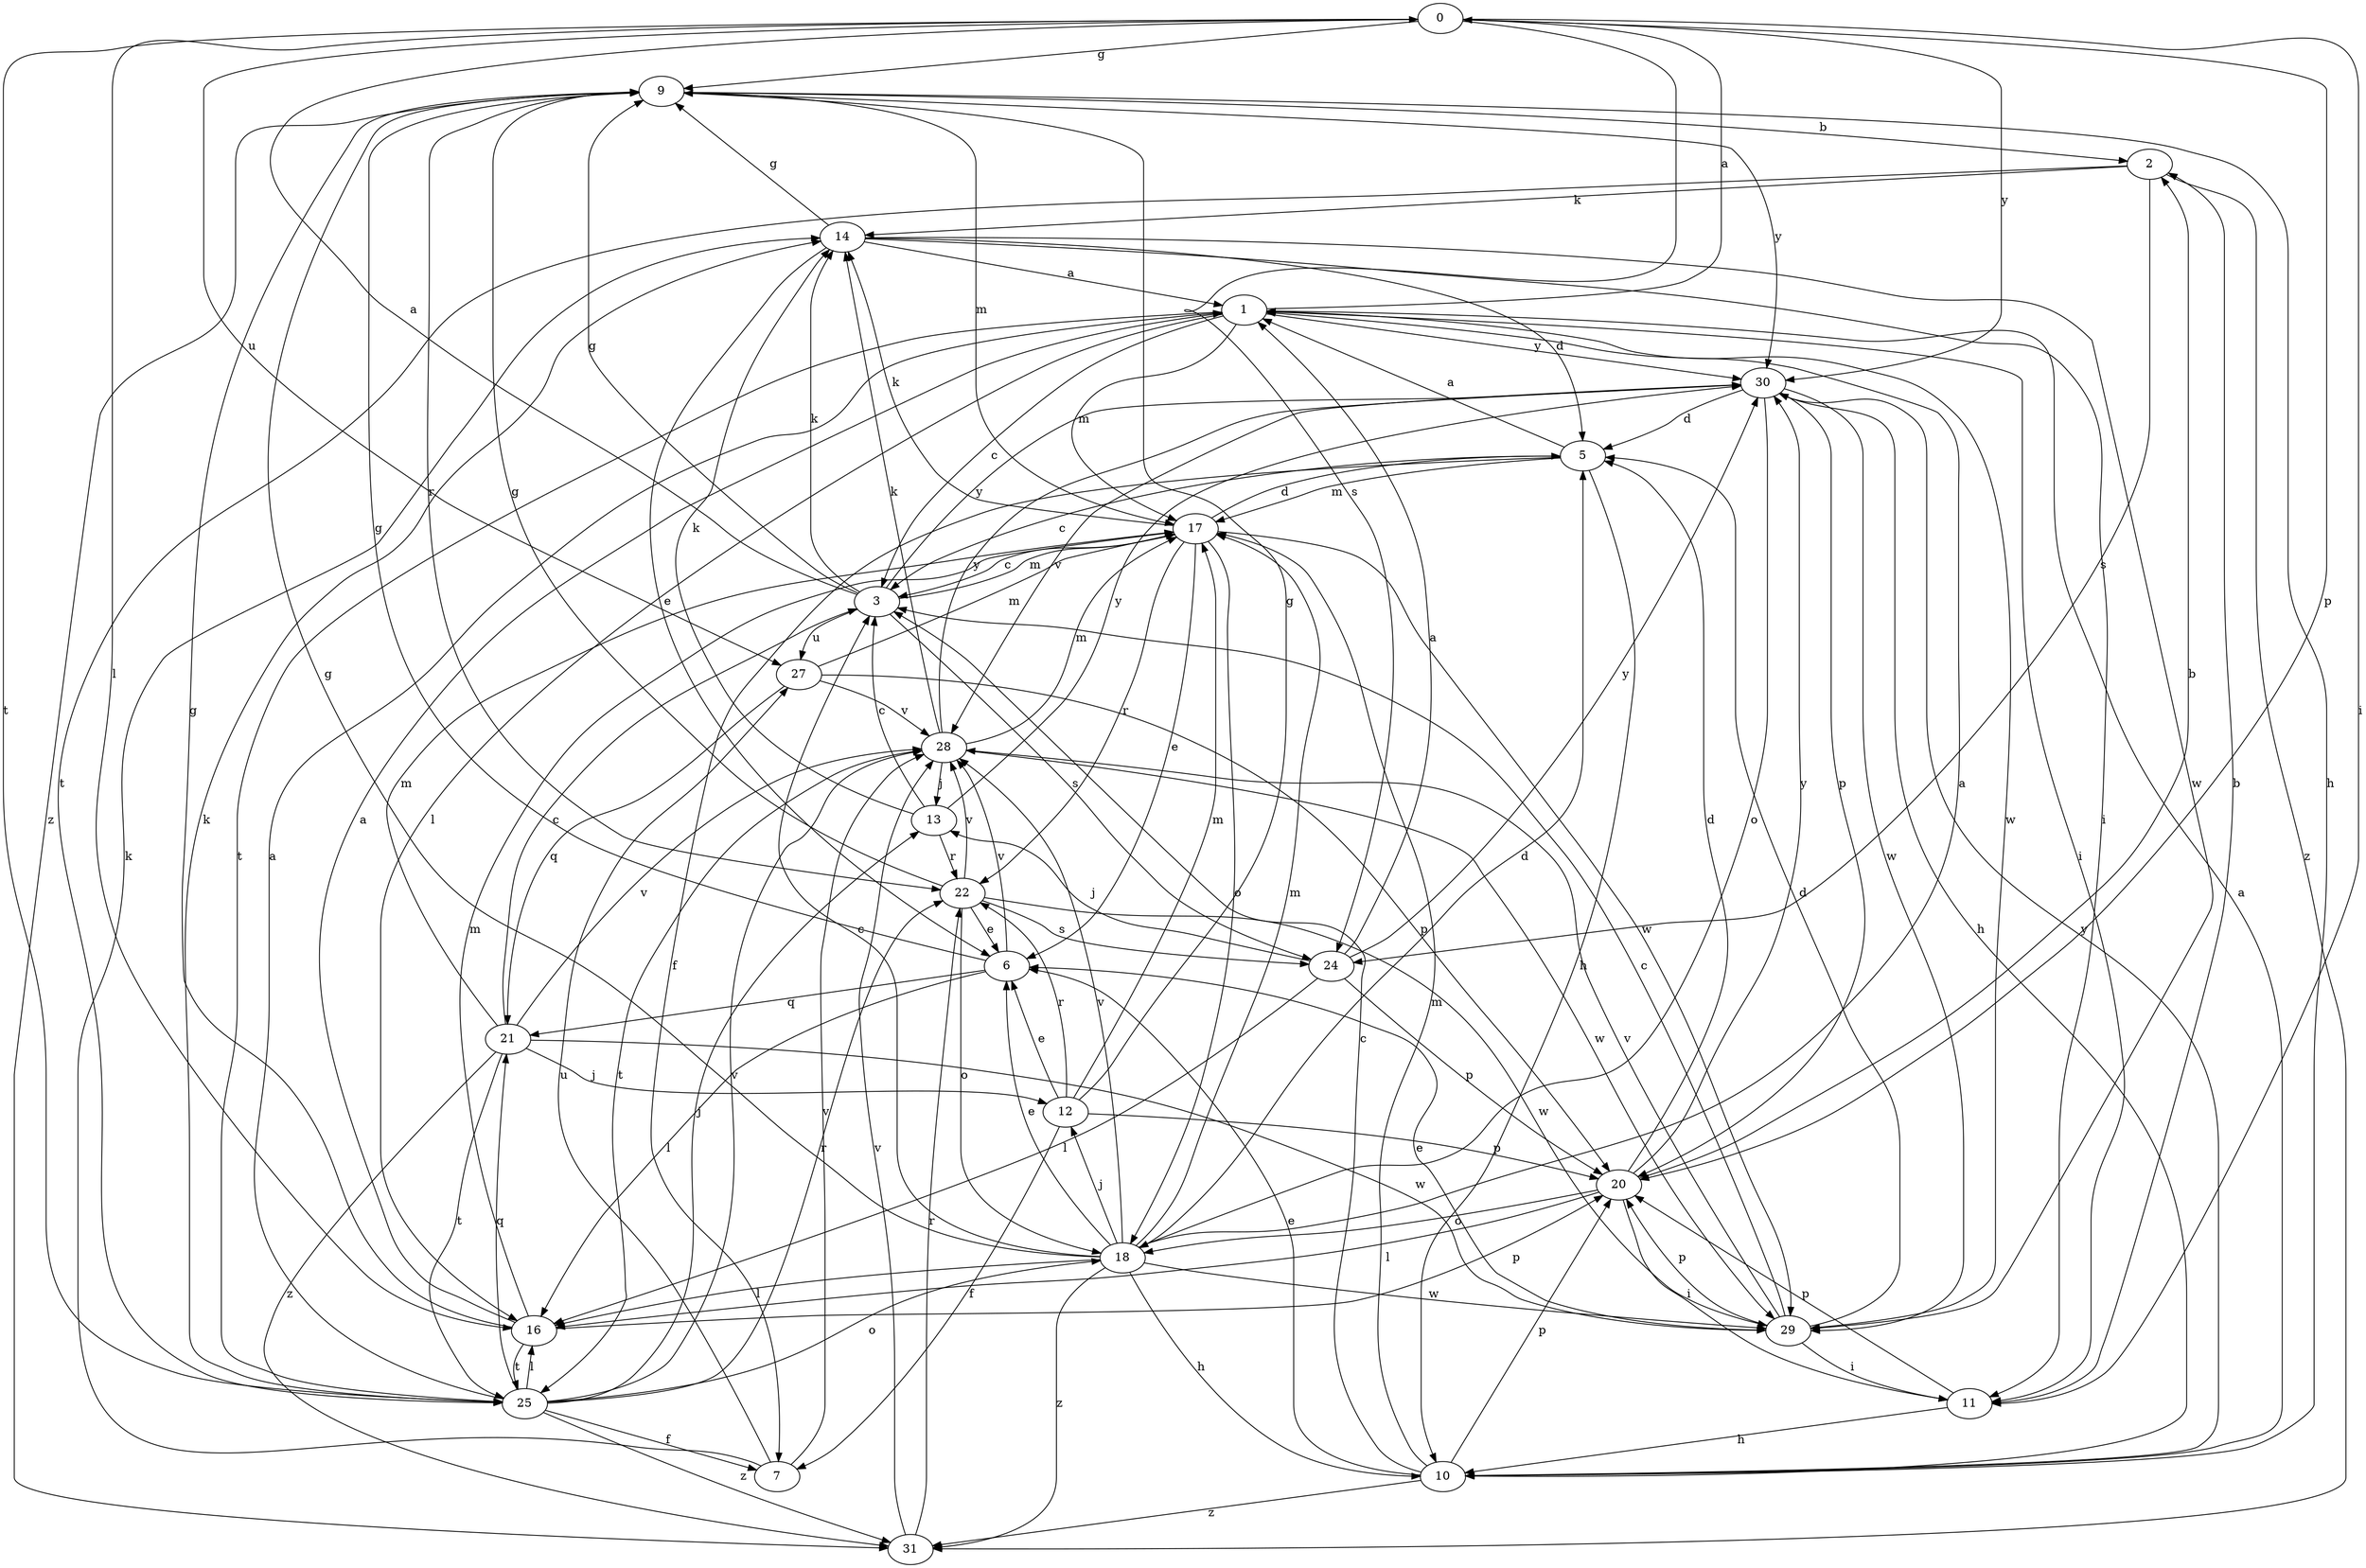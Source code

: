 strict digraph  {
0;
1;
2;
3;
5;
6;
7;
9;
10;
11;
12;
13;
14;
16;
17;
18;
20;
21;
22;
24;
25;
27;
28;
29;
30;
31;
0 -> 9  [label=g];
0 -> 11  [label=i];
0 -> 16  [label=l];
0 -> 20  [label=p];
0 -> 24  [label=s];
0 -> 25  [label=t];
0 -> 27  [label=u];
0 -> 30  [label=y];
1 -> 0  [label=a];
1 -> 3  [label=c];
1 -> 11  [label=i];
1 -> 16  [label=l];
1 -> 17  [label=m];
1 -> 25  [label=t];
1 -> 29  [label=w];
1 -> 30  [label=y];
2 -> 14  [label=k];
2 -> 24  [label=s];
2 -> 25  [label=t];
2 -> 31  [label=z];
3 -> 0  [label=a];
3 -> 9  [label=g];
3 -> 14  [label=k];
3 -> 17  [label=m];
3 -> 24  [label=s];
3 -> 27  [label=u];
3 -> 30  [label=y];
5 -> 1  [label=a];
5 -> 3  [label=c];
5 -> 7  [label=f];
5 -> 10  [label=h];
5 -> 17  [label=m];
6 -> 9  [label=g];
6 -> 16  [label=l];
6 -> 21  [label=q];
6 -> 28  [label=v];
7 -> 14  [label=k];
7 -> 27  [label=u];
7 -> 28  [label=v];
9 -> 2  [label=b];
9 -> 10  [label=h];
9 -> 17  [label=m];
9 -> 22  [label=r];
9 -> 30  [label=y];
9 -> 31  [label=z];
10 -> 1  [label=a];
10 -> 3  [label=c];
10 -> 6  [label=e];
10 -> 17  [label=m];
10 -> 20  [label=p];
10 -> 30  [label=y];
10 -> 31  [label=z];
11 -> 2  [label=b];
11 -> 10  [label=h];
11 -> 20  [label=p];
12 -> 6  [label=e];
12 -> 7  [label=f];
12 -> 9  [label=g];
12 -> 17  [label=m];
12 -> 20  [label=p];
12 -> 22  [label=r];
13 -> 3  [label=c];
13 -> 14  [label=k];
13 -> 22  [label=r];
13 -> 30  [label=y];
14 -> 1  [label=a];
14 -> 5  [label=d];
14 -> 6  [label=e];
14 -> 9  [label=g];
14 -> 11  [label=i];
14 -> 29  [label=w];
16 -> 1  [label=a];
16 -> 9  [label=g];
16 -> 17  [label=m];
16 -> 20  [label=p];
16 -> 25  [label=t];
17 -> 3  [label=c];
17 -> 5  [label=d];
17 -> 6  [label=e];
17 -> 14  [label=k];
17 -> 18  [label=o];
17 -> 22  [label=r];
17 -> 29  [label=w];
18 -> 1  [label=a];
18 -> 3  [label=c];
18 -> 5  [label=d];
18 -> 6  [label=e];
18 -> 9  [label=g];
18 -> 10  [label=h];
18 -> 12  [label=j];
18 -> 16  [label=l];
18 -> 17  [label=m];
18 -> 28  [label=v];
18 -> 29  [label=w];
18 -> 31  [label=z];
20 -> 2  [label=b];
20 -> 5  [label=d];
20 -> 11  [label=i];
20 -> 16  [label=l];
20 -> 18  [label=o];
20 -> 30  [label=y];
21 -> 3  [label=c];
21 -> 12  [label=j];
21 -> 17  [label=m];
21 -> 25  [label=t];
21 -> 28  [label=v];
21 -> 29  [label=w];
21 -> 31  [label=z];
22 -> 6  [label=e];
22 -> 9  [label=g];
22 -> 18  [label=o];
22 -> 24  [label=s];
22 -> 28  [label=v];
22 -> 29  [label=w];
24 -> 1  [label=a];
24 -> 13  [label=j];
24 -> 16  [label=l];
24 -> 20  [label=p];
24 -> 30  [label=y];
25 -> 1  [label=a];
25 -> 7  [label=f];
25 -> 13  [label=j];
25 -> 14  [label=k];
25 -> 16  [label=l];
25 -> 18  [label=o];
25 -> 21  [label=q];
25 -> 22  [label=r];
25 -> 28  [label=v];
25 -> 31  [label=z];
27 -> 17  [label=m];
27 -> 20  [label=p];
27 -> 21  [label=q];
27 -> 28  [label=v];
28 -> 13  [label=j];
28 -> 14  [label=k];
28 -> 17  [label=m];
28 -> 25  [label=t];
28 -> 29  [label=w];
28 -> 30  [label=y];
29 -> 3  [label=c];
29 -> 5  [label=d];
29 -> 6  [label=e];
29 -> 11  [label=i];
29 -> 20  [label=p];
29 -> 28  [label=v];
30 -> 5  [label=d];
30 -> 10  [label=h];
30 -> 18  [label=o];
30 -> 20  [label=p];
30 -> 28  [label=v];
30 -> 29  [label=w];
31 -> 22  [label=r];
31 -> 28  [label=v];
}
